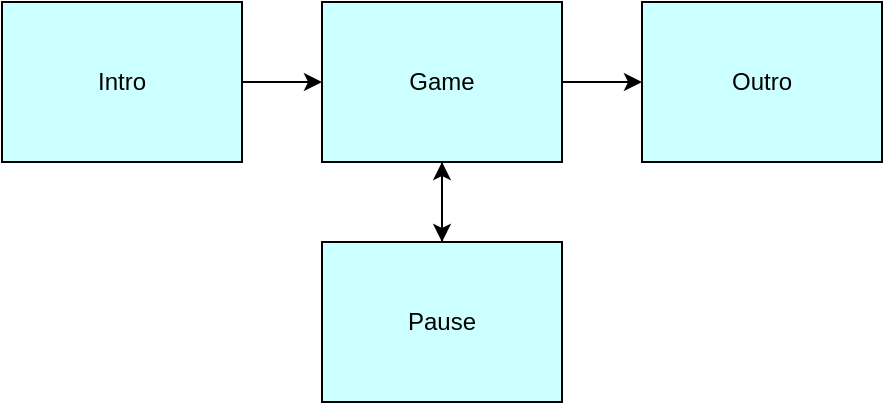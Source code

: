 <mxfile version="21.6.8" type="device" pages="2">
  <diagram name="Overall devide" id="jdTrVrdBzZxVMbwh4MFJ">
    <mxGraphModel dx="981" dy="567" grid="1" gridSize="10" guides="1" tooltips="1" connect="1" arrows="1" fold="1" page="1" pageScale="1" pageWidth="600" pageHeight="600" math="0" shadow="0">
      <root>
        <mxCell id="0" />
        <mxCell id="1" parent="0" />
        <mxCell id="Jd6nIXP259q4PD4kJ0ej-5" style="edgeStyle=orthogonalEdgeStyle;rounded=0;orthogonalLoop=1;jettySize=auto;html=1;entryX=0;entryY=0.5;entryDx=0;entryDy=0;fontColor=#191919;" edge="1" parent="1" source="Jd6nIXP259q4PD4kJ0ej-1" target="Jd6nIXP259q4PD4kJ0ej-2">
          <mxGeometry relative="1" as="geometry" />
        </mxCell>
        <mxCell id="Jd6nIXP259q4PD4kJ0ej-1" value="Intro" style="rounded=0;whiteSpace=wrap;html=1;fillColor=#CCFFFF;fontColor=#000000;" vertex="1" parent="1">
          <mxGeometry x="80" y="160" width="120" height="80" as="geometry" />
        </mxCell>
        <mxCell id="Jd6nIXP259q4PD4kJ0ej-6" style="edgeStyle=orthogonalEdgeStyle;rounded=0;orthogonalLoop=1;jettySize=auto;html=1;entryX=0;entryY=0.5;entryDx=0;entryDy=0;fontColor=#191919;" edge="1" parent="1" source="Jd6nIXP259q4PD4kJ0ej-2" target="Jd6nIXP259q4PD4kJ0ej-3">
          <mxGeometry relative="1" as="geometry" />
        </mxCell>
        <mxCell id="Jd6nIXP259q4PD4kJ0ej-7" style="edgeStyle=orthogonalEdgeStyle;rounded=0;orthogonalLoop=1;jettySize=auto;html=1;entryX=0.5;entryY=0;entryDx=0;entryDy=0;fontColor=#191919;" edge="1" parent="1" source="Jd6nIXP259q4PD4kJ0ej-2" target="Jd6nIXP259q4PD4kJ0ej-4">
          <mxGeometry relative="1" as="geometry" />
        </mxCell>
        <mxCell id="Jd6nIXP259q4PD4kJ0ej-2" value="Game" style="rounded=0;whiteSpace=wrap;html=1;fillColor=#CCFFFF;fontColor=#000000;" vertex="1" parent="1">
          <mxGeometry x="240" y="160" width="120" height="80" as="geometry" />
        </mxCell>
        <mxCell id="Jd6nIXP259q4PD4kJ0ej-3" value="Outro" style="rounded=0;whiteSpace=wrap;html=1;fillColor=#CCFFFF;fontColor=#000000;" vertex="1" parent="1">
          <mxGeometry x="400" y="160" width="120" height="80" as="geometry" />
        </mxCell>
        <mxCell id="Jd6nIXP259q4PD4kJ0ej-8" style="edgeStyle=orthogonalEdgeStyle;rounded=0;orthogonalLoop=1;jettySize=auto;html=1;entryX=0.5;entryY=1;entryDx=0;entryDy=0;fontColor=#191919;" edge="1" parent="1" source="Jd6nIXP259q4PD4kJ0ej-4" target="Jd6nIXP259q4PD4kJ0ej-2">
          <mxGeometry relative="1" as="geometry" />
        </mxCell>
        <mxCell id="Jd6nIXP259q4PD4kJ0ej-4" value="Pause" style="rounded=0;whiteSpace=wrap;html=1;fillColor=#CCFFFF;fontColor=#000000;" vertex="1" parent="1">
          <mxGeometry x="240" y="280" width="120" height="80" as="geometry" />
        </mxCell>
      </root>
    </mxGraphModel>
  </diagram>
  <diagram id="yq_MeeLPjhwJxws_YgTT" name="Intro page architecture">
    <mxGraphModel dx="824" dy="476" grid="1" gridSize="10" guides="1" tooltips="1" connect="1" arrows="1" fold="1" page="1" pageScale="1" pageWidth="600" pageHeight="600" math="0" shadow="0">
      <root>
        <mxCell id="0" />
        <mxCell id="1" parent="0" />
      </root>
    </mxGraphModel>
  </diagram>
</mxfile>
